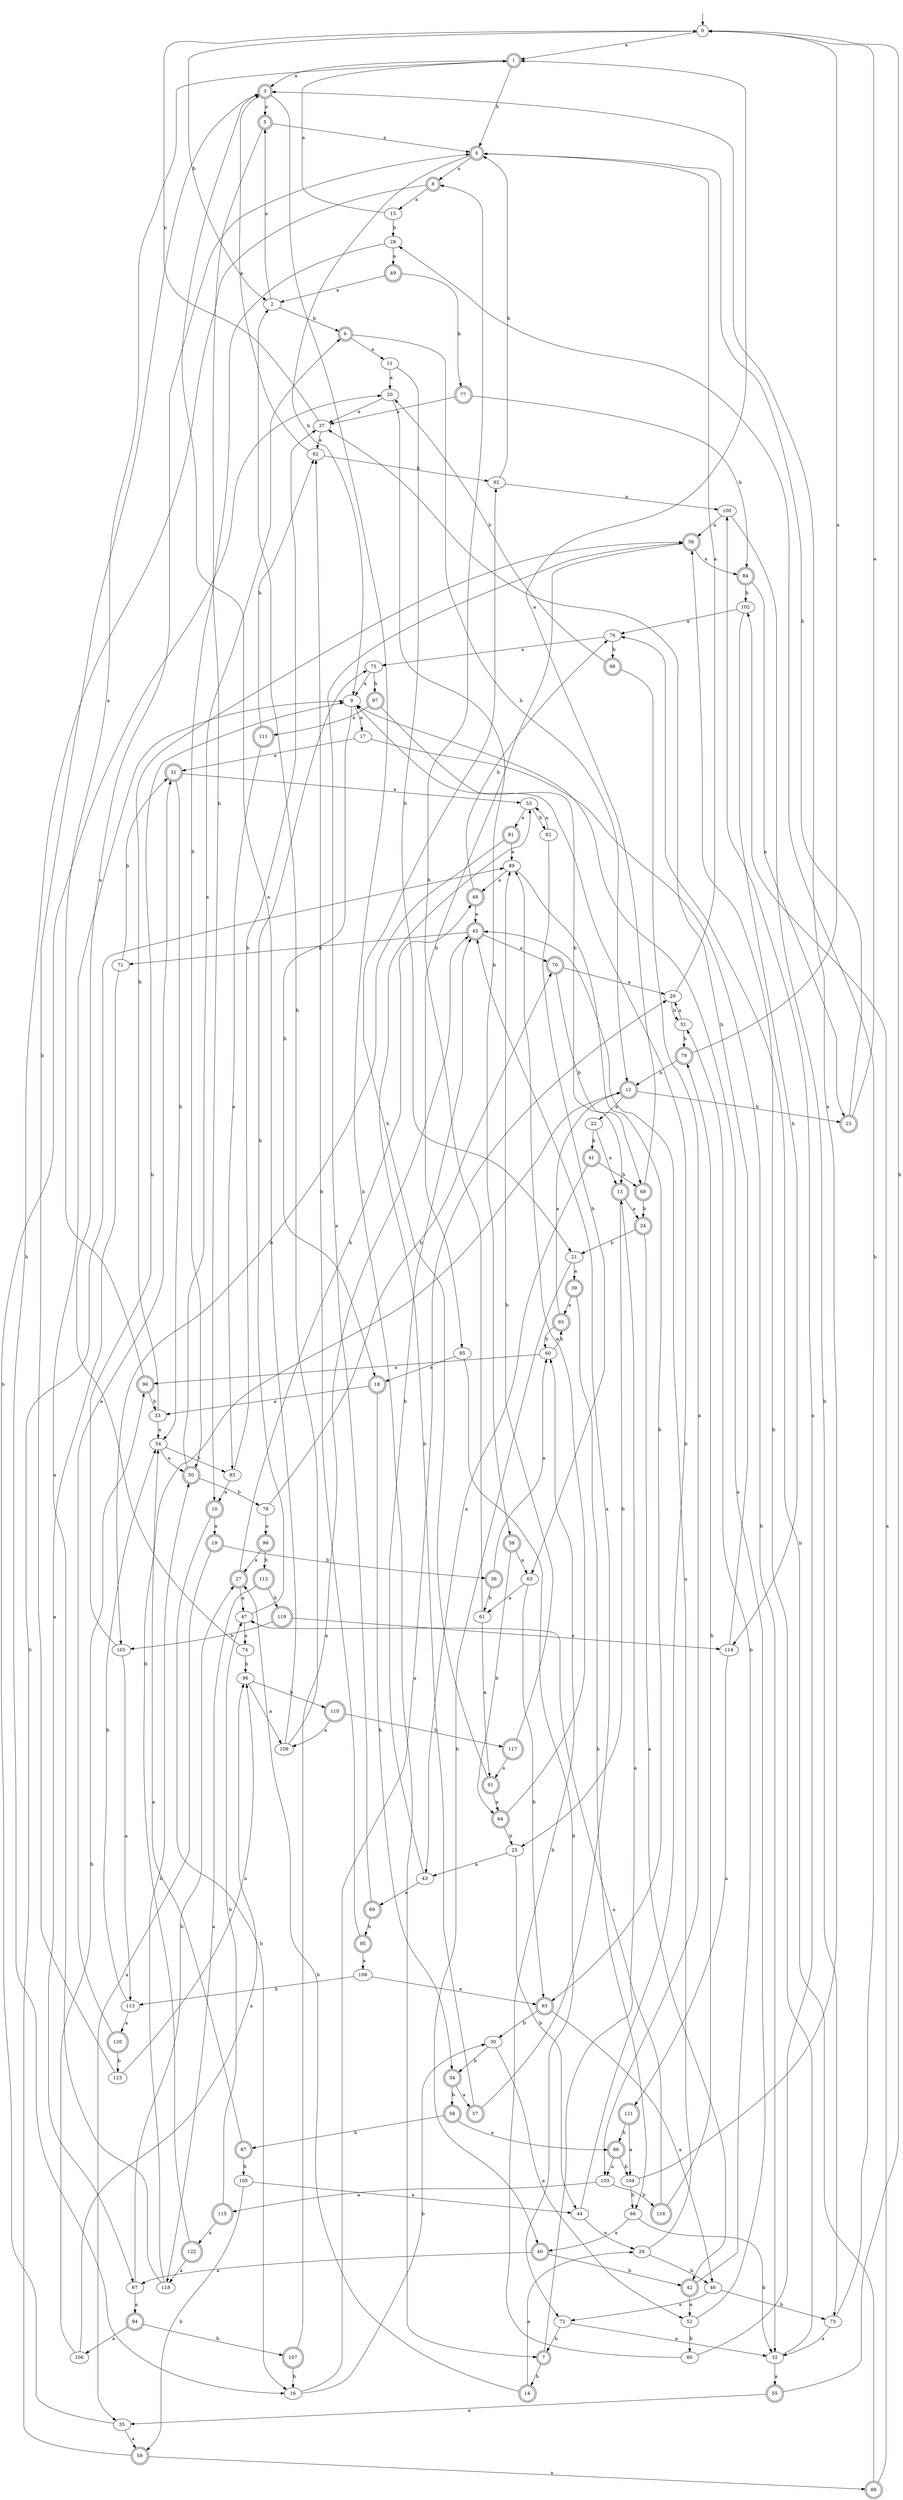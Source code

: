 digraph RandomDFA {
  __start0 [label="", shape=none];
  __start0 -> 0 [label=""];
  0 [shape=circle]
  0 -> 1 [label="a"]
  0 -> 2 [label="b"]
  1 [shape=doublecircle]
  1 -> 3 [label="a"]
  1 -> 4 [label="b"]
  2
  2 -> 5 [label="a"]
  2 -> 6 [label="b"]
  3 [shape=doublecircle]
  3 -> 5 [label="a"]
  3 -> 7 [label="b"]
  4 [shape=doublecircle]
  4 -> 8 [label="a"]
  4 -> 9 [label="b"]
  5 [shape=doublecircle]
  5 -> 4 [label="a"]
  5 -> 10 [label="b"]
  6 [shape=doublecircle]
  6 -> 11 [label="a"]
  6 -> 12 [label="b"]
  7 [shape=doublecircle]
  7 -> 13 [label="a"]
  7 -> 14 [label="b"]
  8 [shape=doublecircle]
  8 -> 15 [label="a"]
  8 -> 16 [label="b"]
  9
  9 -> 17 [label="a"]
  9 -> 18 [label="b"]
  10 [shape=doublecircle]
  10 -> 19 [label="a"]
  10 -> 16 [label="b"]
  11
  11 -> 20 [label="a"]
  11 -> 21 [label="b"]
  12 [shape=doublecircle]
  12 -> 22 [label="a"]
  12 -> 23 [label="b"]
  13 [shape=doublecircle]
  13 -> 24 [label="a"]
  13 -> 25 [label="b"]
  14 [shape=doublecircle]
  14 -> 26 [label="a"]
  14 -> 27 [label="b"]
  15
  15 -> 1 [label="a"]
  15 -> 28 [label="b"]
  16
  16 -> 29 [label="a"]
  16 -> 30 [label="b"]
  17
  17 -> 31 [label="a"]
  17 -> 32 [label="b"]
  18 [shape=doublecircle]
  18 -> 33 [label="a"]
  18 -> 34 [label="b"]
  19 [shape=doublecircle]
  19 -> 35 [label="a"]
  19 -> 36 [label="b"]
  20
  20 -> 37 [label="a"]
  20 -> 38 [label="b"]
  21
  21 -> 39 [label="a"]
  21 -> 40 [label="b"]
  22
  22 -> 13 [label="a"]
  22 -> 41 [label="b"]
  23 [shape=doublecircle]
  23 -> 0 [label="a"]
  23 -> 4 [label="b"]
  24 [shape=doublecircle]
  24 -> 42 [label="a"]
  24 -> 21 [label="b"]
  25
  25 -> 43 [label="a"]
  25 -> 44 [label="b"]
  26
  26 -> 45 [label="a"]
  26 -> 46 [label="b"]
  27 [shape=doublecircle]
  27 -> 47 [label="a"]
  27 -> 48 [label="b"]
  28
  28 -> 49 [label="a"]
  28 -> 50 [label="b"]
  29
  29 -> 4 [label="a"]
  29 -> 51 [label="b"]
  30
  30 -> 52 [label="a"]
  30 -> 34 [label="b"]
  31 [shape=doublecircle]
  31 -> 53 [label="a"]
  31 -> 54 [label="b"]
  32
  32 -> 55 [label="a"]
  32 -> 56 [label="b"]
  33
  33 -> 54 [label="a"]
  33 -> 56 [label="b"]
  34 [shape=doublecircle]
  34 -> 57 [label="a"]
  34 -> 58 [label="b"]
  35
  35 -> 59 [label="a"]
  35 -> 20 [label="b"]
  36 [shape=doublecircle]
  36 -> 60 [label="a"]
  36 -> 61 [label="b"]
  37
  37 -> 62 [label="a"]
  37 -> 0 [label="b"]
  38 [shape=doublecircle]
  38 -> 63 [label="a"]
  38 -> 64 [label="b"]
  39 [shape=doublecircle]
  39 -> 65 [label="a"]
  39 -> 66 [label="b"]
  40 [shape=doublecircle]
  40 -> 67 [label="a"]
  40 -> 42 [label="b"]
  41 [shape=doublecircle]
  41 -> 43 [label="a"]
  41 -> 68 [label="b"]
  42 [shape=doublecircle]
  42 -> 52 [label="a"]
  42 -> 51 [label="b"]
  43
  43 -> 69 [label="a"]
  43 -> 45 [label="b"]
  44
  44 -> 26 [label="a"]
  44 -> 9 [label="b"]
  45 [shape=doublecircle]
  45 -> 70 [label="a"]
  45 -> 71 [label="b"]
  46
  46 -> 72 [label="a"]
  46 -> 73 [label="b"]
  47
  47 -> 74 [label="a"]
  47 -> 75 [label="b"]
  48 [shape=doublecircle]
  48 -> 45 [label="a"]
  48 -> 76 [label="b"]
  49 [shape=doublecircle]
  49 -> 2 [label="a"]
  49 -> 77 [label="b"]
  50 [shape=doublecircle]
  50 -> 6 [label="a"]
  50 -> 78 [label="b"]
  51
  51 -> 29 [label="a"]
  51 -> 79 [label="b"]
  52
  52 -> 9 [label="a"]
  52 -> 80 [label="b"]
  53
  53 -> 81 [label="a"]
  53 -> 82 [label="b"]
  54
  54 -> 50 [label="a"]
  54 -> 83 [label="b"]
  55 [shape=doublecircle]
  55 -> 35 [label="a"]
  55 -> 0 [label="b"]
  56 [shape=doublecircle]
  56 -> 84 [label="a"]
  56 -> 85 [label="b"]
  57 [shape=doublecircle]
  57 -> 45 [label="a"]
  57 -> 53 [label="b"]
  58 [shape=doublecircle]
  58 -> 86 [label="a"]
  58 -> 87 [label="b"]
  59 [shape=doublecircle]
  59 -> 88 [label="a"]
  59 -> 89 [label="b"]
  60
  60 -> 90 [label="a"]
  60 -> 65 [label="b"]
  61
  61 -> 91 [label="a"]
  61 -> 8 [label="b"]
  62
  62 -> 3 [label="a"]
  62 -> 92 [label="b"]
  63
  63 -> 61 [label="a"]
  63 -> 93 [label="b"]
  64 [shape=doublecircle]
  64 -> 89 [label="a"]
  64 -> 25 [label="b"]
  65 [shape=doublecircle]
  65 -> 12 [label="a"]
  65 -> 60 [label="b"]
  66
  66 -> 40 [label="a"]
  66 -> 32 [label="b"]
  67
  67 -> 94 [label="a"]
  67 -> 27 [label="b"]
  68 [shape=doublecircle]
  68 -> 1 [label="a"]
  68 -> 24 [label="b"]
  69 [shape=doublecircle]
  69 -> 56 [label="a"]
  69 -> 95 [label="b"]
  70 [shape=doublecircle]
  70 -> 29 [label="a"]
  70 -> 68 [label="b"]
  71
  71 -> 67 [label="a"]
  71 -> 31 [label="b"]
  72
  72 -> 32 [label="a"]
  72 -> 7 [label="b"]
  73
  73 -> 32 [label="a"]
  73 -> 28 [label="b"]
  74
  74 -> 4 [label="a"]
  74 -> 96 [label="b"]
  75
  75 -> 9 [label="a"]
  75 -> 97 [label="b"]
  76
  76 -> 75 [label="a"]
  76 -> 98 [label="b"]
  77 [shape=doublecircle]
  77 -> 37 [label="a"]
  77 -> 84 [label="b"]
  78
  78 -> 99 [label="a"]
  78 -> 70 [label="b"]
  79 [shape=doublecircle]
  79 -> 0 [label="a"]
  79 -> 12 [label="b"]
  80
  80 -> 100 [label="a"]
  80 -> 60 [label="b"]
  81 [shape=doublecircle]
  81 -> 89 [label="a"]
  81 -> 101 [label="b"]
  82
  82 -> 53 [label="a"]
  82 -> 63 [label="b"]
  83
  83 -> 10 [label="a"]
  83 -> 37 [label="b"]
  84 [shape=doublecircle]
  84 -> 23 [label="a"]
  84 -> 102 [label="b"]
  85
  85 -> 18 [label="a"]
  85 -> 72 [label="b"]
  86 [shape=doublecircle]
  86 -> 103 [label="a"]
  86 -> 104 [label="b"]
  87 [shape=doublecircle]
  87 -> 54 [label="a"]
  87 -> 105 [label="b"]
  88 [shape=doublecircle]
  88 -> 102 [label="a"]
  88 -> 76 [label="b"]
  89
  89 -> 48 [label="a"]
  89 -> 93 [label="b"]
  90 [shape=doublecircle]
  90 -> 1 [label="a"]
  90 -> 33 [label="b"]
  91 [shape=doublecircle]
  91 -> 64 [label="a"]
  91 -> 92 [label="b"]
  92
  92 -> 100 [label="a"]
  92 -> 4 [label="b"]
  93 [shape=doublecircle]
  93 -> 46 [label="a"]
  93 -> 30 [label="b"]
  94 [shape=doublecircle]
  94 -> 106 [label="a"]
  94 -> 107 [label="b"]
  95 [shape=doublecircle]
  95 -> 108 [label="a"]
  95 -> 62 [label="b"]
  96
  96 -> 109 [label="a"]
  96 -> 110 [label="b"]
  97 [shape=doublecircle]
  97 -> 111 [label="a"]
  97 -> 13 [label="b"]
  98 [shape=doublecircle]
  98 -> 103 [label="a"]
  98 -> 20 [label="b"]
  99 [shape=doublecircle]
  99 -> 27 [label="a"]
  99 -> 112 [label="b"]
  100
  100 -> 56 [label="a"]
  100 -> 73 [label="b"]
  101
  101 -> 113 [label="a"]
  101 -> 9 [label="b"]
  102
  102 -> 76 [label="a"]
  102 -> 114 [label="b"]
  103
  103 -> 115 [label="a"]
  103 -> 116 [label="b"]
  104
  104 -> 3 [label="a"]
  104 -> 66 [label="b"]
  105
  105 -> 44 [label="a"]
  105 -> 59 [label="b"]
  106
  106 -> 96 [label="a"]
  106 -> 90 [label="b"]
  107 [shape=doublecircle]
  107 -> 45 [label="a"]
  107 -> 16 [label="b"]
  108
  108 -> 93 [label="a"]
  108 -> 113 [label="b"]
  109
  109 -> 3 [label="a"]
  109 -> 2 [label="b"]
  110 [shape=doublecircle]
  110 -> 109 [label="a"]
  110 -> 117 [label="b"]
  111 [shape=doublecircle]
  111 -> 83 [label="a"]
  111 -> 62 [label="b"]
  112 [shape=doublecircle]
  112 -> 118 [label="a"]
  112 -> 119 [label="b"]
  113
  113 -> 120 [label="a"]
  113 -> 54 [label="b"]
  114
  114 -> 121 [label="a"]
  114 -> 37 [label="b"]
  115 [shape=doublecircle]
  115 -> 122 [label="a"]
  115 -> 47 [label="b"]
  116 [shape=doublecircle]
  116 -> 47 [label="a"]
  116 -> 79 [label="b"]
  117 [shape=doublecircle]
  117 -> 91 [label="a"]
  117 -> 89 [label="b"]
  118
  118 -> 9 [label="a"]
  118 -> 50 [label="b"]
  119 [shape=doublecircle]
  119 -> 114 [label="a"]
  119 -> 101 [label="b"]
  120 [shape=doublecircle]
  120 -> 31 [label="a"]
  120 -> 123 [label="b"]
  121 [shape=doublecircle]
  121 -> 104 [label="a"]
  121 -> 86 [label="b"]
  122 [shape=doublecircle]
  122 -> 118 [label="a"]
  122 -> 12 [label="b"]
  123
  123 -> 96 [label="a"]
  123 -> 3 [label="b"]
}
